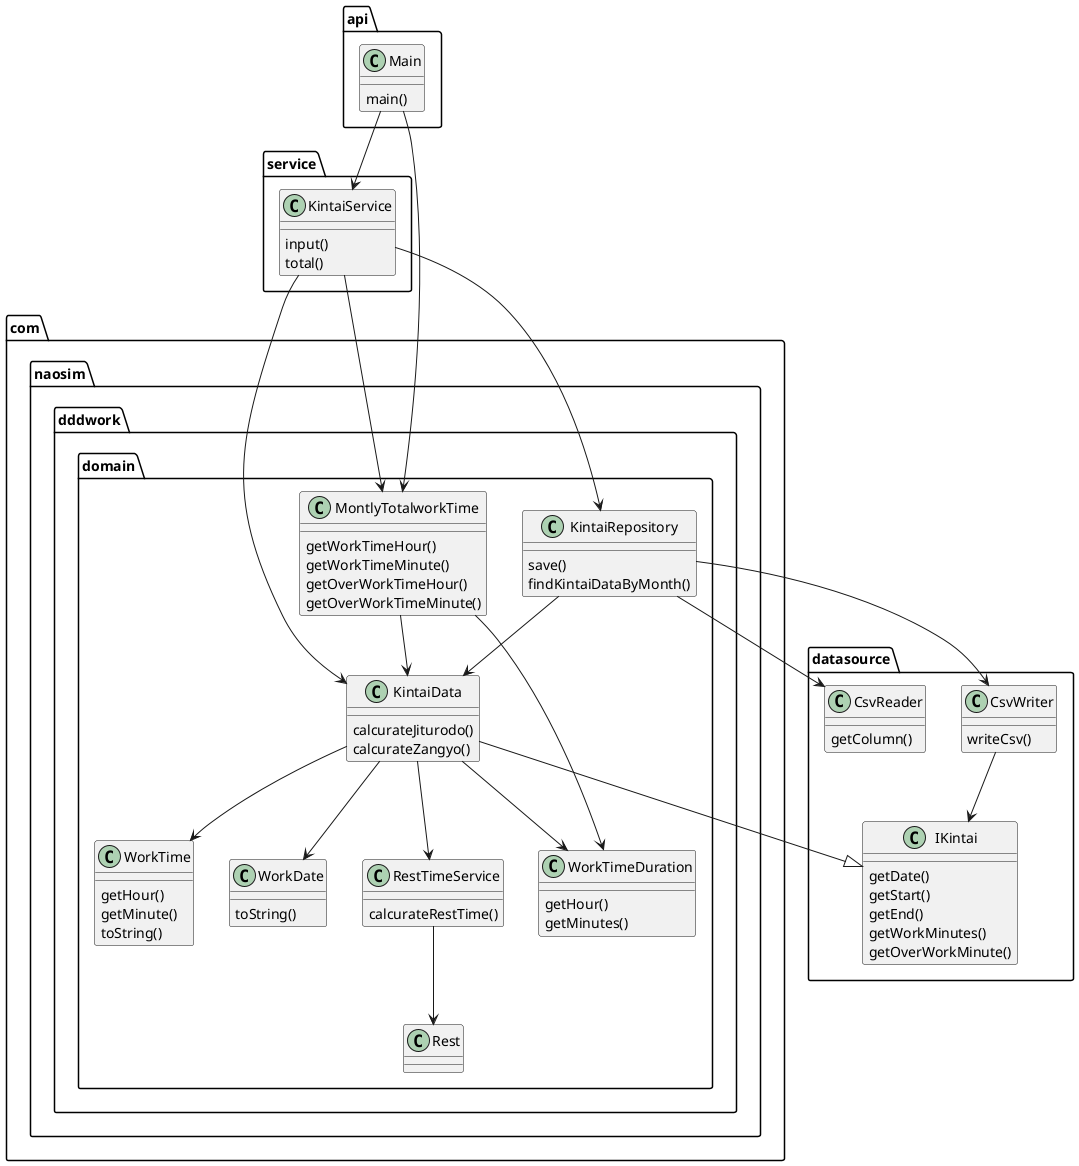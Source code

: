 @startuml
package "api" {
    class Main{
        main()
    }
}

package "service" {
    class KintaiService{
        input()
        total()
    }
}

package "datasource"{
    class IKintai{
        getDate()
        getStart()
        getEnd()
        getWorkMinutes()
        getOverWorkMinute()

    }
class CsvWriter{
    writeCsv()
}
class CsvReader{
    getColumn()
}
} 
package "com.naosim.dddwork.domain"{
class KintaiData{
    calcurateJiturodo()
    calcurateZangyo()
}
class KintaiRepository{
    save()
    findKintaiDataByMonth()
}
class MontlyTotalworkTime{
    getWorkTimeHour()
    getWorkTimeMinute()
    getOverWorkTimeHour()
    getOverWorkTimeMinute()

}
class WorkTime{
    getHour()
    getMinute()
    toString()
}
class WorkTimeDuration{
    getHour()
    getMinutes()
}
class WorkDate{
    toString()
}
class Rest
class RestTimeService{
    calcurateRestTime()
}
} 


Main-->KintaiService
Main-->MontlyTotalworkTime
KintaiService-->KintaiData
KintaiService-->KintaiRepository
KintaiService-->MontlyTotalworkTime
KintaiData-->WorkTime
KintaiData-->WorkDate
KintaiData-->WorkTimeDuration
KintaiData--|>IKintai
KintaiData-->RestTimeService
RestTimeService-->Rest

KintaiRepository-->CsvReader
KintaiRepository-->CsvWriter
KintaiRepository-->KintaiData
MontlyTotalworkTime-->WorkTimeDuration
MontlyTotalworkTime-->KintaiData


CsvWriter-->IKintai
@enduml